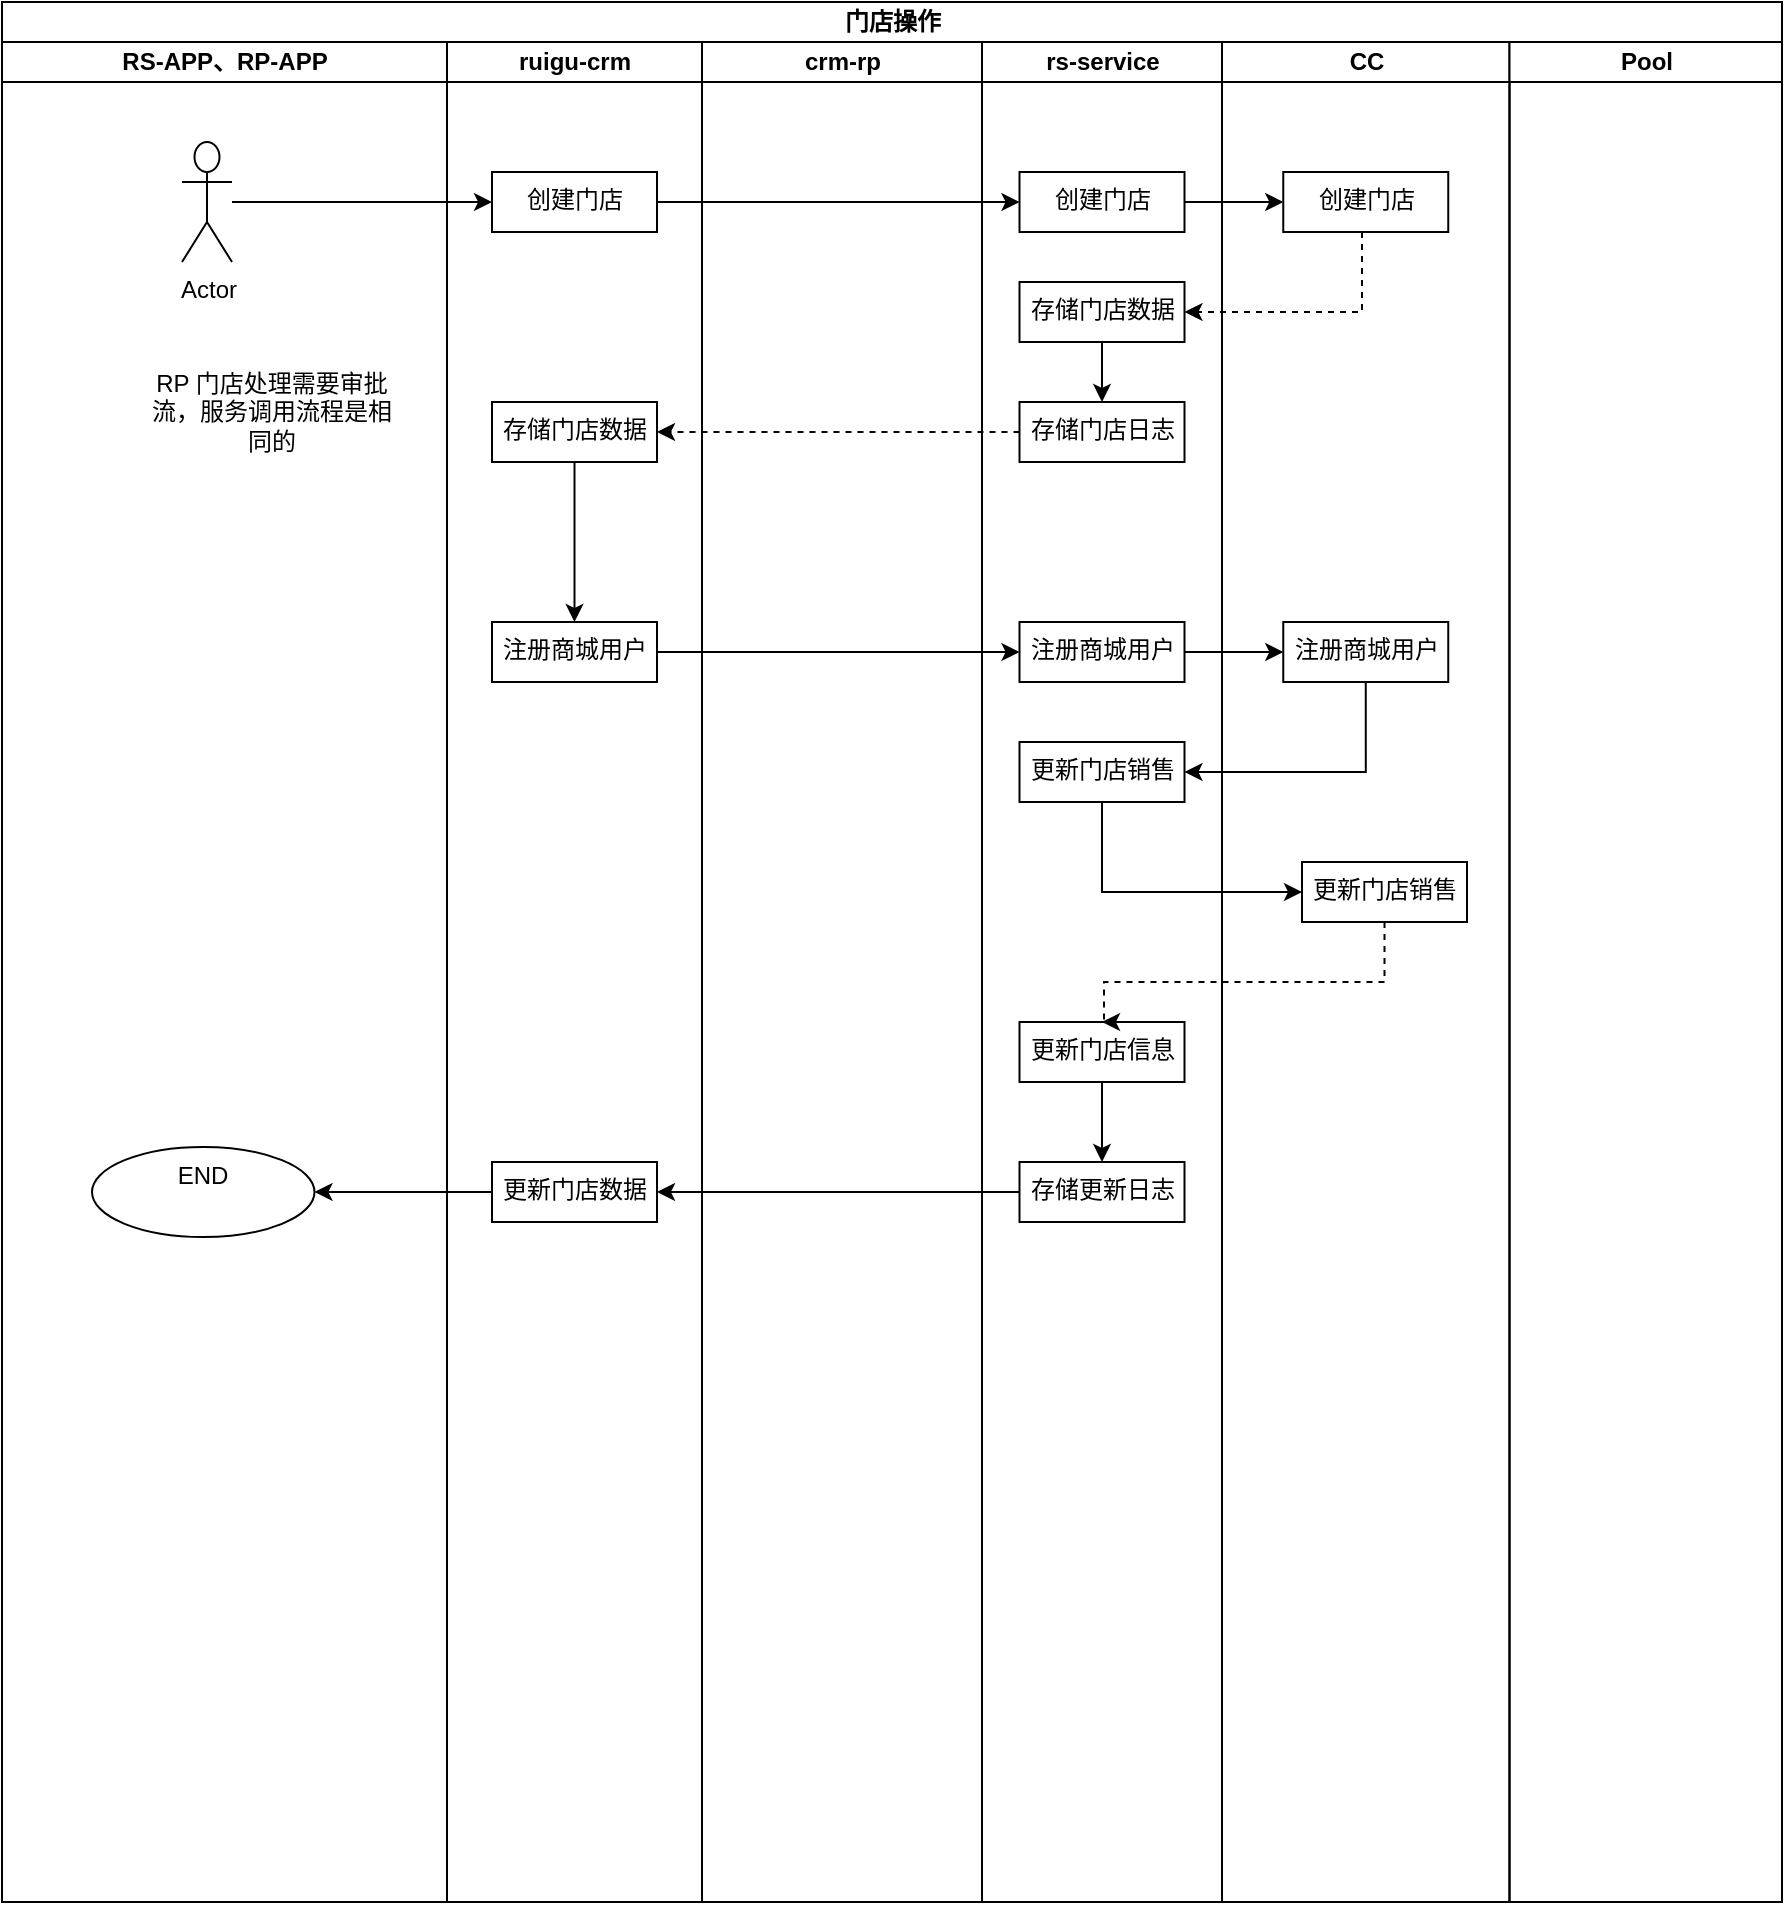<mxfile version="27.0.9">
  <diagram name="第 1 页" id="gakp5uhKkZB8L7Oz-iCr">
    <mxGraphModel dx="1815" dy="1154" grid="1" gridSize="10" guides="1" tooltips="1" connect="1" arrows="1" fold="1" page="1" pageScale="1" pageWidth="827" pageHeight="1169" math="0" shadow="0">
      <root>
        <mxCell id="0" />
        <mxCell id="1" parent="0" />
        <mxCell id="O2DdYDEXl5JaPvinvRzr-14" value="门店操作" style="swimlane;childLayout=stackLayout;resizeParent=1;resizeParentMax=0;startSize=20;html=1;" vertex="1" parent="1">
          <mxGeometry x="170.0" y="270" width="890.0" height="950" as="geometry" />
        </mxCell>
        <mxCell id="O2DdYDEXl5JaPvinvRzr-15" value="RS-APP、RP-APP" style="swimlane;startSize=20;html=1;" vertex="1" parent="O2DdYDEXl5JaPvinvRzr-14">
          <mxGeometry y="20" width="222.5" height="930" as="geometry" />
        </mxCell>
        <mxCell id="O2DdYDEXl5JaPvinvRzr-22" value="Actor" style="shape=umlActor;verticalLabelPosition=bottom;verticalAlign=top;html=1;" vertex="1" parent="O2DdYDEXl5JaPvinvRzr-15">
          <mxGeometry x="90" y="50" width="25" height="60" as="geometry" />
        </mxCell>
        <mxCell id="O2DdYDEXl5JaPvinvRzr-83" value="&lt;div&gt;END&lt;/div&gt;" style="ellipse;whiteSpace=wrap;html=1;verticalAlign=top;" vertex="1" parent="O2DdYDEXl5JaPvinvRzr-15">
          <mxGeometry x="45" y="552.5" width="111.25" height="45" as="geometry" />
        </mxCell>
        <mxCell id="O2DdYDEXl5JaPvinvRzr-85" value="RP 门店处理需要审批流，服务调用流程是相同的" style="text;html=1;align=center;verticalAlign=middle;whiteSpace=wrap;rounded=0;" vertex="1" parent="O2DdYDEXl5JaPvinvRzr-15">
          <mxGeometry x="70" y="160" width="130" height="50" as="geometry" />
        </mxCell>
        <mxCell id="O2DdYDEXl5JaPvinvRzr-17" value="ruigu-crm" style="swimlane;startSize=20;html=1;" vertex="1" parent="O2DdYDEXl5JaPvinvRzr-14">
          <mxGeometry x="222.5" y="20" width="127.5" height="930" as="geometry" />
        </mxCell>
        <mxCell id="O2DdYDEXl5JaPvinvRzr-25" value="创建门店" style="whiteSpace=wrap;html=1;verticalAlign=top;" vertex="1" parent="O2DdYDEXl5JaPvinvRzr-17">
          <mxGeometry x="22.5" y="65" width="82.5" height="30" as="geometry" />
        </mxCell>
        <mxCell id="O2DdYDEXl5JaPvinvRzr-50" value="" style="edgeStyle=orthogonalEdgeStyle;rounded=0;orthogonalLoop=1;jettySize=auto;html=1;" edge="1" parent="O2DdYDEXl5JaPvinvRzr-17" source="O2DdYDEXl5JaPvinvRzr-43" target="O2DdYDEXl5JaPvinvRzr-49">
          <mxGeometry relative="1" as="geometry" />
        </mxCell>
        <mxCell id="O2DdYDEXl5JaPvinvRzr-43" value="存储门店数据" style="whiteSpace=wrap;html=1;verticalAlign=top;" vertex="1" parent="O2DdYDEXl5JaPvinvRzr-17">
          <mxGeometry x="22.5" y="180" width="82.5" height="30" as="geometry" />
        </mxCell>
        <mxCell id="O2DdYDEXl5JaPvinvRzr-49" value="注册商城用户" style="whiteSpace=wrap;html=1;verticalAlign=top;" vertex="1" parent="O2DdYDEXl5JaPvinvRzr-17">
          <mxGeometry x="22.5" y="290" width="82.5" height="30" as="geometry" />
        </mxCell>
        <mxCell id="O2DdYDEXl5JaPvinvRzr-80" value="更新门店数据" style="whiteSpace=wrap;html=1;verticalAlign=top;" vertex="1" parent="O2DdYDEXl5JaPvinvRzr-17">
          <mxGeometry x="22.5" y="560" width="82.5" height="30" as="geometry" />
        </mxCell>
        <mxCell id="O2DdYDEXl5JaPvinvRzr-19" value="crm-rp" style="swimlane;startSize=20;html=1;" vertex="1" parent="O2DdYDEXl5JaPvinvRzr-14">
          <mxGeometry x="350" y="20" width="140.0" height="930" as="geometry" />
        </mxCell>
        <mxCell id="O2DdYDEXl5JaPvinvRzr-20" value="rs-service" style="swimlane;startSize=20;html=1;" vertex="1" parent="O2DdYDEXl5JaPvinvRzr-14">
          <mxGeometry x="490.0" y="20" width="120" height="930" as="geometry">
            <mxRectangle y="20" width="40" height="440" as="alternateBounds" />
          </mxGeometry>
        </mxCell>
        <mxCell id="O2DdYDEXl5JaPvinvRzr-27" value="创建门店" style="whiteSpace=wrap;html=1;verticalAlign=top;" vertex="1" parent="O2DdYDEXl5JaPvinvRzr-20">
          <mxGeometry x="18.75" y="65" width="82.5" height="30" as="geometry" />
        </mxCell>
        <mxCell id="O2DdYDEXl5JaPvinvRzr-38" style="edgeStyle=orthogonalEdgeStyle;rounded=0;orthogonalLoop=1;jettySize=auto;html=1;exitX=0.5;exitY=1;exitDx=0;exitDy=0;entryX=0.5;entryY=0;entryDx=0;entryDy=0;" edge="1" parent="O2DdYDEXl5JaPvinvRzr-20" source="O2DdYDEXl5JaPvinvRzr-34" target="O2DdYDEXl5JaPvinvRzr-36">
          <mxGeometry relative="1" as="geometry" />
        </mxCell>
        <mxCell id="O2DdYDEXl5JaPvinvRzr-34" value="存储门店数据" style="whiteSpace=wrap;html=1;verticalAlign=top;" vertex="1" parent="O2DdYDEXl5JaPvinvRzr-20">
          <mxGeometry x="18.75" y="120" width="82.5" height="30" as="geometry" />
        </mxCell>
        <mxCell id="O2DdYDEXl5JaPvinvRzr-36" value="存储门店日志" style="whiteSpace=wrap;html=1;verticalAlign=top;" vertex="1" parent="O2DdYDEXl5JaPvinvRzr-20">
          <mxGeometry x="18.75" y="180" width="82.5" height="30" as="geometry" />
        </mxCell>
        <mxCell id="O2DdYDEXl5JaPvinvRzr-52" value="注册商城用户" style="whiteSpace=wrap;html=1;verticalAlign=top;" vertex="1" parent="O2DdYDEXl5JaPvinvRzr-20">
          <mxGeometry x="18.75" y="290" width="82.5" height="30" as="geometry" />
        </mxCell>
        <mxCell id="O2DdYDEXl5JaPvinvRzr-70" value="更新门店销售" style="whiteSpace=wrap;html=1;verticalAlign=top;" vertex="1" parent="O2DdYDEXl5JaPvinvRzr-20">
          <mxGeometry x="18.75" y="350" width="82.5" height="30" as="geometry" />
        </mxCell>
        <mxCell id="O2DdYDEXl5JaPvinvRzr-78" value="" style="edgeStyle=orthogonalEdgeStyle;rounded=0;orthogonalLoop=1;jettySize=auto;html=1;" edge="1" parent="O2DdYDEXl5JaPvinvRzr-20" source="O2DdYDEXl5JaPvinvRzr-76" target="O2DdYDEXl5JaPvinvRzr-77">
          <mxGeometry relative="1" as="geometry" />
        </mxCell>
        <mxCell id="O2DdYDEXl5JaPvinvRzr-76" value="更新门店信息" style="whiteSpace=wrap;html=1;verticalAlign=top;" vertex="1" parent="O2DdYDEXl5JaPvinvRzr-20">
          <mxGeometry x="18.75" y="490" width="82.5" height="30" as="geometry" />
        </mxCell>
        <mxCell id="O2DdYDEXl5JaPvinvRzr-77" value="存储更新日志" style="whiteSpace=wrap;html=1;verticalAlign=top;" vertex="1" parent="O2DdYDEXl5JaPvinvRzr-20">
          <mxGeometry x="18.75" y="560" width="82.5" height="30" as="geometry" />
        </mxCell>
        <mxCell id="O2DdYDEXl5JaPvinvRzr-21" value="CC" style="swimlane;startSize=20;html=1;" vertex="1" parent="O2DdYDEXl5JaPvinvRzr-14">
          <mxGeometry x="610.0" y="20" width="143.75" height="930" as="geometry" />
        </mxCell>
        <mxCell id="O2DdYDEXl5JaPvinvRzr-31" value="创建门店" style="whiteSpace=wrap;html=1;verticalAlign=top;" vertex="1" parent="O2DdYDEXl5JaPvinvRzr-21">
          <mxGeometry x="30.63" y="65" width="82.5" height="30" as="geometry" />
        </mxCell>
        <mxCell id="O2DdYDEXl5JaPvinvRzr-54" value="注册商城用户" style="whiteSpace=wrap;html=1;verticalAlign=top;" vertex="1" parent="O2DdYDEXl5JaPvinvRzr-21">
          <mxGeometry x="30.63" y="290" width="82.5" height="30" as="geometry" />
        </mxCell>
        <mxCell id="O2DdYDEXl5JaPvinvRzr-75" style="edgeStyle=orthogonalEdgeStyle;rounded=0;orthogonalLoop=1;jettySize=auto;html=1;dashed=1;" edge="1" parent="O2DdYDEXl5JaPvinvRzr-21" source="O2DdYDEXl5JaPvinvRzr-72">
          <mxGeometry relative="1" as="geometry">
            <mxPoint x="-60" y="490" as="targetPoint" />
            <Array as="points">
              <mxPoint x="81" y="470" />
              <mxPoint x="-59" y="470" />
            </Array>
          </mxGeometry>
        </mxCell>
        <mxCell id="O2DdYDEXl5JaPvinvRzr-72" value="更新门店销售" style="whiteSpace=wrap;html=1;verticalAlign=top;" vertex="1" parent="O2DdYDEXl5JaPvinvRzr-21">
          <mxGeometry x="40" y="410" width="82.5" height="30" as="geometry" />
        </mxCell>
        <mxCell id="O2DdYDEXl5JaPvinvRzr-18" value="Pool" style="swimlane;childLayout=stackLayout;resizeParent=1;resizeParentMax=0;startSize=20;html=1;" vertex="1" parent="O2DdYDEXl5JaPvinvRzr-14">
          <mxGeometry x="753.75" y="20" width="136.25" height="930" as="geometry" />
        </mxCell>
        <mxCell id="O2DdYDEXl5JaPvinvRzr-26" value="" style="edgeStyle=orthogonalEdgeStyle;rounded=0;orthogonalLoop=1;jettySize=auto;html=1;" edge="1" parent="O2DdYDEXl5JaPvinvRzr-14" source="O2DdYDEXl5JaPvinvRzr-22" target="O2DdYDEXl5JaPvinvRzr-25">
          <mxGeometry relative="1" as="geometry" />
        </mxCell>
        <mxCell id="O2DdYDEXl5JaPvinvRzr-28" value="" style="edgeStyle=orthogonalEdgeStyle;rounded=0;orthogonalLoop=1;jettySize=auto;html=1;" edge="1" parent="O2DdYDEXl5JaPvinvRzr-14" source="O2DdYDEXl5JaPvinvRzr-25" target="O2DdYDEXl5JaPvinvRzr-27">
          <mxGeometry relative="1" as="geometry" />
        </mxCell>
        <mxCell id="O2DdYDEXl5JaPvinvRzr-32" value="" style="edgeStyle=orthogonalEdgeStyle;rounded=0;orthogonalLoop=1;jettySize=auto;html=1;" edge="1" parent="O2DdYDEXl5JaPvinvRzr-14" source="O2DdYDEXl5JaPvinvRzr-27" target="O2DdYDEXl5JaPvinvRzr-31">
          <mxGeometry relative="1" as="geometry" />
        </mxCell>
        <mxCell id="O2DdYDEXl5JaPvinvRzr-47" style="edgeStyle=orthogonalEdgeStyle;rounded=0;orthogonalLoop=1;jettySize=auto;html=1;entryX=1;entryY=0.5;entryDx=0;entryDy=0;dashed=1;" edge="1" parent="O2DdYDEXl5JaPvinvRzr-14" source="O2DdYDEXl5JaPvinvRzr-36" target="O2DdYDEXl5JaPvinvRzr-43">
          <mxGeometry relative="1" as="geometry" />
        </mxCell>
        <mxCell id="O2DdYDEXl5JaPvinvRzr-53" value="" style="edgeStyle=orthogonalEdgeStyle;rounded=0;orthogonalLoop=1;jettySize=auto;html=1;" edge="1" parent="O2DdYDEXl5JaPvinvRzr-14" source="O2DdYDEXl5JaPvinvRzr-49" target="O2DdYDEXl5JaPvinvRzr-52">
          <mxGeometry relative="1" as="geometry" />
        </mxCell>
        <mxCell id="O2DdYDEXl5JaPvinvRzr-55" value="" style="edgeStyle=orthogonalEdgeStyle;rounded=0;orthogonalLoop=1;jettySize=auto;html=1;" edge="1" parent="O2DdYDEXl5JaPvinvRzr-14" source="O2DdYDEXl5JaPvinvRzr-52" target="O2DdYDEXl5JaPvinvRzr-54">
          <mxGeometry relative="1" as="geometry" />
        </mxCell>
        <mxCell id="O2DdYDEXl5JaPvinvRzr-74" style="edgeStyle=orthogonalEdgeStyle;rounded=0;orthogonalLoop=1;jettySize=auto;html=1;exitX=0.5;exitY=1;exitDx=0;exitDy=0;entryX=0;entryY=0.5;entryDx=0;entryDy=0;" edge="1" parent="O2DdYDEXl5JaPvinvRzr-14" source="O2DdYDEXl5JaPvinvRzr-70" target="O2DdYDEXl5JaPvinvRzr-72">
          <mxGeometry relative="1" as="geometry" />
        </mxCell>
        <mxCell id="O2DdYDEXl5JaPvinvRzr-81" value="" style="edgeStyle=orthogonalEdgeStyle;rounded=0;orthogonalLoop=1;jettySize=auto;html=1;" edge="1" parent="O2DdYDEXl5JaPvinvRzr-14" source="O2DdYDEXl5JaPvinvRzr-77" target="O2DdYDEXl5JaPvinvRzr-80">
          <mxGeometry relative="1" as="geometry" />
        </mxCell>
        <mxCell id="O2DdYDEXl5JaPvinvRzr-84" value="" style="edgeStyle=orthogonalEdgeStyle;rounded=0;orthogonalLoop=1;jettySize=auto;html=1;" edge="1" parent="O2DdYDEXl5JaPvinvRzr-14" source="O2DdYDEXl5JaPvinvRzr-80" target="O2DdYDEXl5JaPvinvRzr-83">
          <mxGeometry relative="1" as="geometry" />
        </mxCell>
        <mxCell id="O2DdYDEXl5JaPvinvRzr-91" style="edgeStyle=orthogonalEdgeStyle;rounded=0;orthogonalLoop=1;jettySize=auto;html=1;entryX=1;entryY=0.5;entryDx=0;entryDy=0;dashed=1;" edge="1" parent="O2DdYDEXl5JaPvinvRzr-14" source="O2DdYDEXl5JaPvinvRzr-31" target="O2DdYDEXl5JaPvinvRzr-34">
          <mxGeometry relative="1" as="geometry">
            <Array as="points">
              <mxPoint x="680" y="155" />
            </Array>
          </mxGeometry>
        </mxCell>
        <mxCell id="O2DdYDEXl5JaPvinvRzr-93" style="edgeStyle=orthogonalEdgeStyle;rounded=0;orthogonalLoop=1;jettySize=auto;html=1;exitX=0.5;exitY=1;exitDx=0;exitDy=0;entryX=1;entryY=0.5;entryDx=0;entryDy=0;" edge="1" parent="O2DdYDEXl5JaPvinvRzr-14" source="O2DdYDEXl5JaPvinvRzr-54" target="O2DdYDEXl5JaPvinvRzr-70">
          <mxGeometry relative="1" as="geometry" />
        </mxCell>
      </root>
    </mxGraphModel>
  </diagram>
</mxfile>
